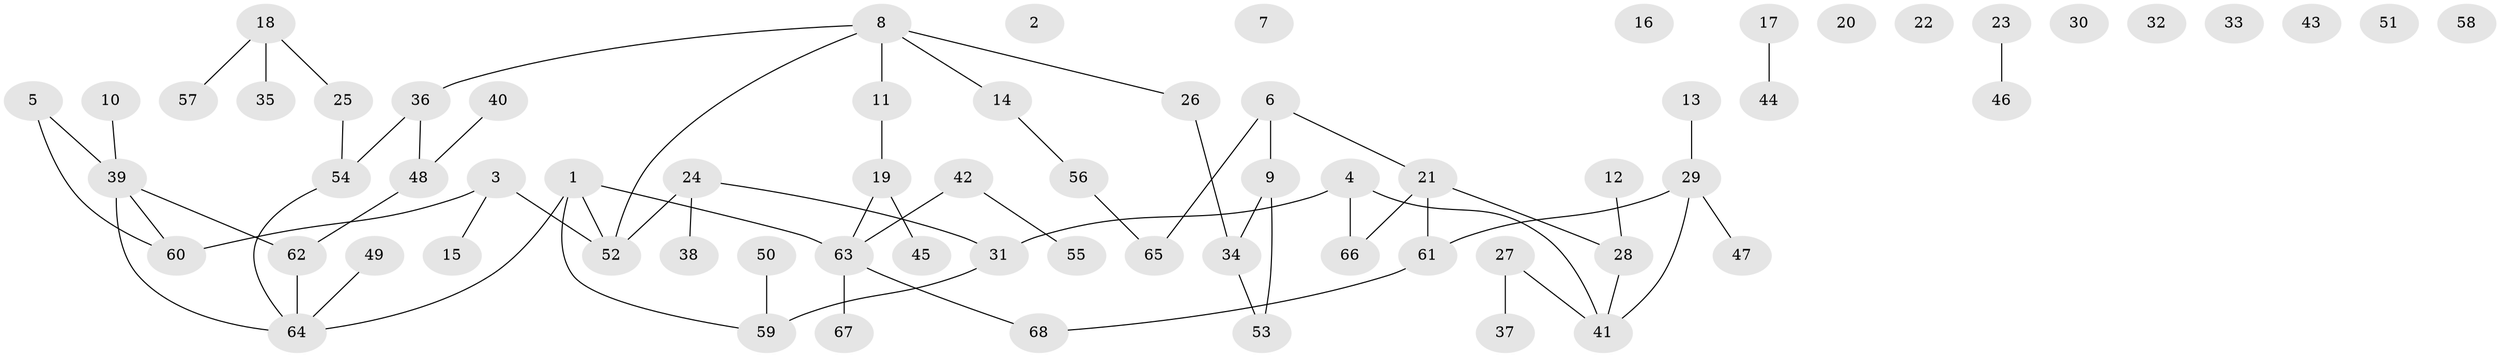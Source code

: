 // Generated by graph-tools (version 1.1) at 2025/13/03/09/25 04:13:09]
// undirected, 68 vertices, 67 edges
graph export_dot {
graph [start="1"]
  node [color=gray90,style=filled];
  1;
  2;
  3;
  4;
  5;
  6;
  7;
  8;
  9;
  10;
  11;
  12;
  13;
  14;
  15;
  16;
  17;
  18;
  19;
  20;
  21;
  22;
  23;
  24;
  25;
  26;
  27;
  28;
  29;
  30;
  31;
  32;
  33;
  34;
  35;
  36;
  37;
  38;
  39;
  40;
  41;
  42;
  43;
  44;
  45;
  46;
  47;
  48;
  49;
  50;
  51;
  52;
  53;
  54;
  55;
  56;
  57;
  58;
  59;
  60;
  61;
  62;
  63;
  64;
  65;
  66;
  67;
  68;
  1 -- 52;
  1 -- 59;
  1 -- 63;
  1 -- 64;
  3 -- 15;
  3 -- 52;
  3 -- 60;
  4 -- 31;
  4 -- 41;
  4 -- 66;
  5 -- 39;
  5 -- 60;
  6 -- 9;
  6 -- 21;
  6 -- 65;
  8 -- 11;
  8 -- 14;
  8 -- 26;
  8 -- 36;
  8 -- 52;
  9 -- 34;
  9 -- 53;
  10 -- 39;
  11 -- 19;
  12 -- 28;
  13 -- 29;
  14 -- 56;
  17 -- 44;
  18 -- 25;
  18 -- 35;
  18 -- 57;
  19 -- 45;
  19 -- 63;
  21 -- 28;
  21 -- 61;
  21 -- 66;
  23 -- 46;
  24 -- 31;
  24 -- 38;
  24 -- 52;
  25 -- 54;
  26 -- 34;
  27 -- 37;
  27 -- 41;
  28 -- 41;
  29 -- 41;
  29 -- 47;
  29 -- 61;
  31 -- 59;
  34 -- 53;
  36 -- 48;
  36 -- 54;
  39 -- 60;
  39 -- 62;
  39 -- 64;
  40 -- 48;
  42 -- 55;
  42 -- 63;
  48 -- 62;
  49 -- 64;
  50 -- 59;
  54 -- 64;
  56 -- 65;
  61 -- 68;
  62 -- 64;
  63 -- 67;
  63 -- 68;
}
